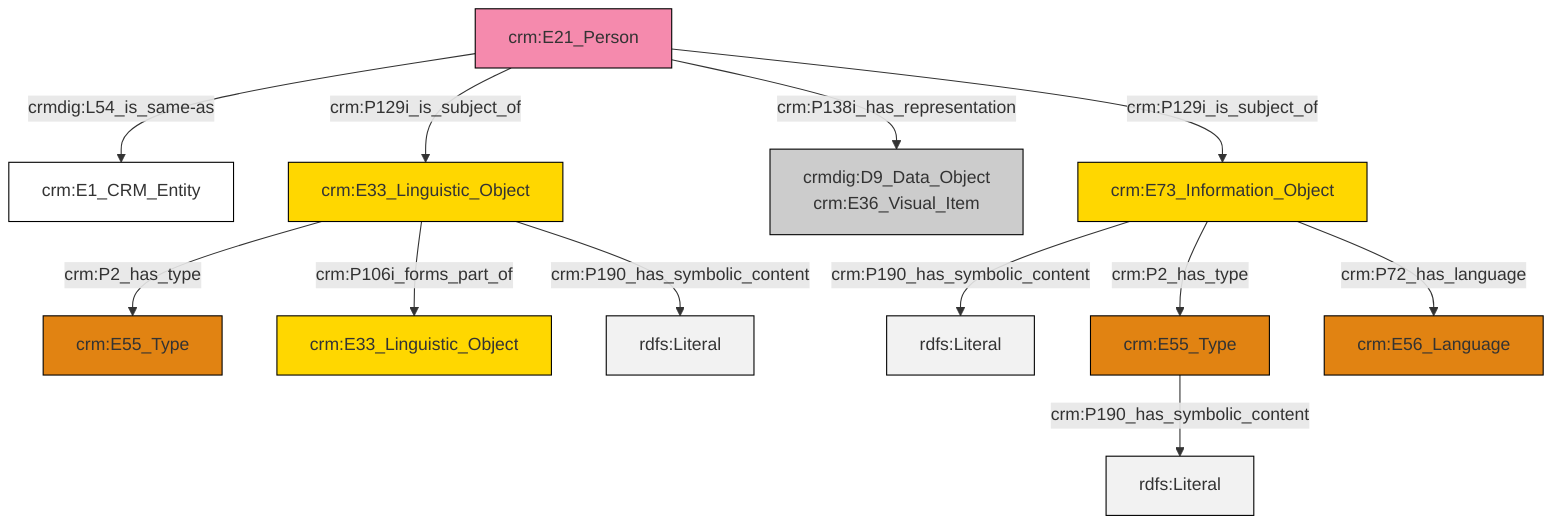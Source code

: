 graph TD
classDef Literal fill:#f2f2f2,stroke:#000000;
classDef CRM_Entity fill:#FFFFFF,stroke:#000000;
classDef Temporal_Entity fill:#00C9E6, stroke:#000000;
classDef Type fill:#E18312, stroke:#000000;
classDef Time-Span fill:#2C9C91, stroke:#000000;
classDef Appellation fill:#FFEB7F, stroke:#000000;
classDef Place fill:#008836, stroke:#000000;
classDef Persistent_Item fill:#B266B2, stroke:#000000;
classDef Conceptual_Object fill:#FFD700, stroke:#000000;
classDef Physical_Thing fill:#D2B48C, stroke:#000000;
classDef Actor fill:#f58aad, stroke:#000000;
classDef PC_Classes fill:#4ce600, stroke:#000000;
classDef Multi fill:#cccccc,stroke:#000000;

2["crm:E33_Linguistic_Object"]:::Conceptual_Object -->|crm:P2_has_type| 3["crm:E55_Type"]:::Type
7["crm:E21_Person"]:::Actor -->|crmdig:L54_is_same-as| 8["crm:E1_CRM_Entity"]:::CRM_Entity
5["crm:E73_Information_Object"]:::Conceptual_Object -->|crm:P190_has_symbolic_content| 9[rdfs:Literal]:::Literal
2["crm:E33_Linguistic_Object"]:::Conceptual_Object -->|crm:P106i_forms_part_of| 12["crm:E33_Linguistic_Object"]:::Conceptual_Object
7["crm:E21_Person"]:::Actor -->|crm:P129i_is_subject_of| 2["crm:E33_Linguistic_Object"]:::Conceptual_Object
13["crm:E55_Type"]:::Type -->|crm:P190_has_symbolic_content| 14[rdfs:Literal]:::Literal
7["crm:E21_Person"]:::Actor -->|crm:P138i_has_representation| 0["crmdig:D9_Data_Object<br>crm:E36_Visual_Item"]:::Multi
7["crm:E21_Person"]:::Actor -->|crm:P129i_is_subject_of| 5["crm:E73_Information_Object"]:::Conceptual_Object
2["crm:E33_Linguistic_Object"]:::Conceptual_Object -->|crm:P190_has_symbolic_content| 15[rdfs:Literal]:::Literal
5["crm:E73_Information_Object"]:::Conceptual_Object -->|crm:P2_has_type| 13["crm:E55_Type"]:::Type
5["crm:E73_Information_Object"]:::Conceptual_Object -->|crm:P72_has_language| 17["crm:E56_Language"]:::Type